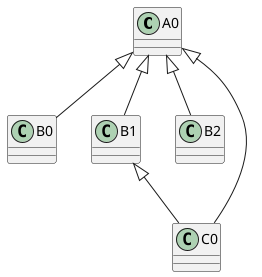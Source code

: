 {
  "sha1": "jypcddbzm46z0yv56mwtpbpu7mepud5",
  "insertion": {
    "when": "2024-06-03T18:59:32.370Z",
    "user": "plantuml@gmail.com"
  }
}
@startuml

A0 <|-- B0
A0 <|-- B1
A0 <|-- B2
B1 <|-- C0
A0 <|-- C0

@enduml
